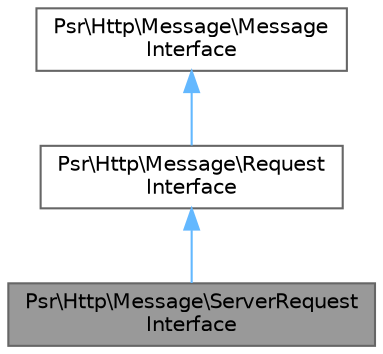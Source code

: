 digraph "Psr\Http\Message\ServerRequestInterface"
{
 // LATEX_PDF_SIZE
  bgcolor="transparent";
  edge [fontname=Helvetica,fontsize=10,labelfontname=Helvetica,labelfontsize=10];
  node [fontname=Helvetica,fontsize=10,shape=box,height=0.2,width=0.4];
  Node1 [id="Node000001",label="Psr\\Http\\Message\\ServerRequest\lInterface",height=0.2,width=0.4,color="gray40", fillcolor="grey60", style="filled", fontcolor="black",tooltip=" "];
  Node2 -> Node1 [id="edge1_Node000001_Node000002",dir="back",color="steelblue1",style="solid",tooltip=" "];
  Node2 [id="Node000002",label="Psr\\Http\\Message\\Request\lInterface",height=0.2,width=0.4,color="gray40", fillcolor="white", style="filled",URL="$interfacePsr_1_1Http_1_1Message_1_1RequestInterface.html",tooltip=" "];
  Node3 -> Node2 [id="edge2_Node000002_Node000003",dir="back",color="steelblue1",style="solid",tooltip=" "];
  Node3 [id="Node000003",label="Psr\\Http\\Message\\Message\lInterface",height=0.2,width=0.4,color="gray40", fillcolor="white", style="filled",URL="$interfacePsr_1_1Http_1_1Message_1_1MessageInterface.html",tooltip=" "];
}
